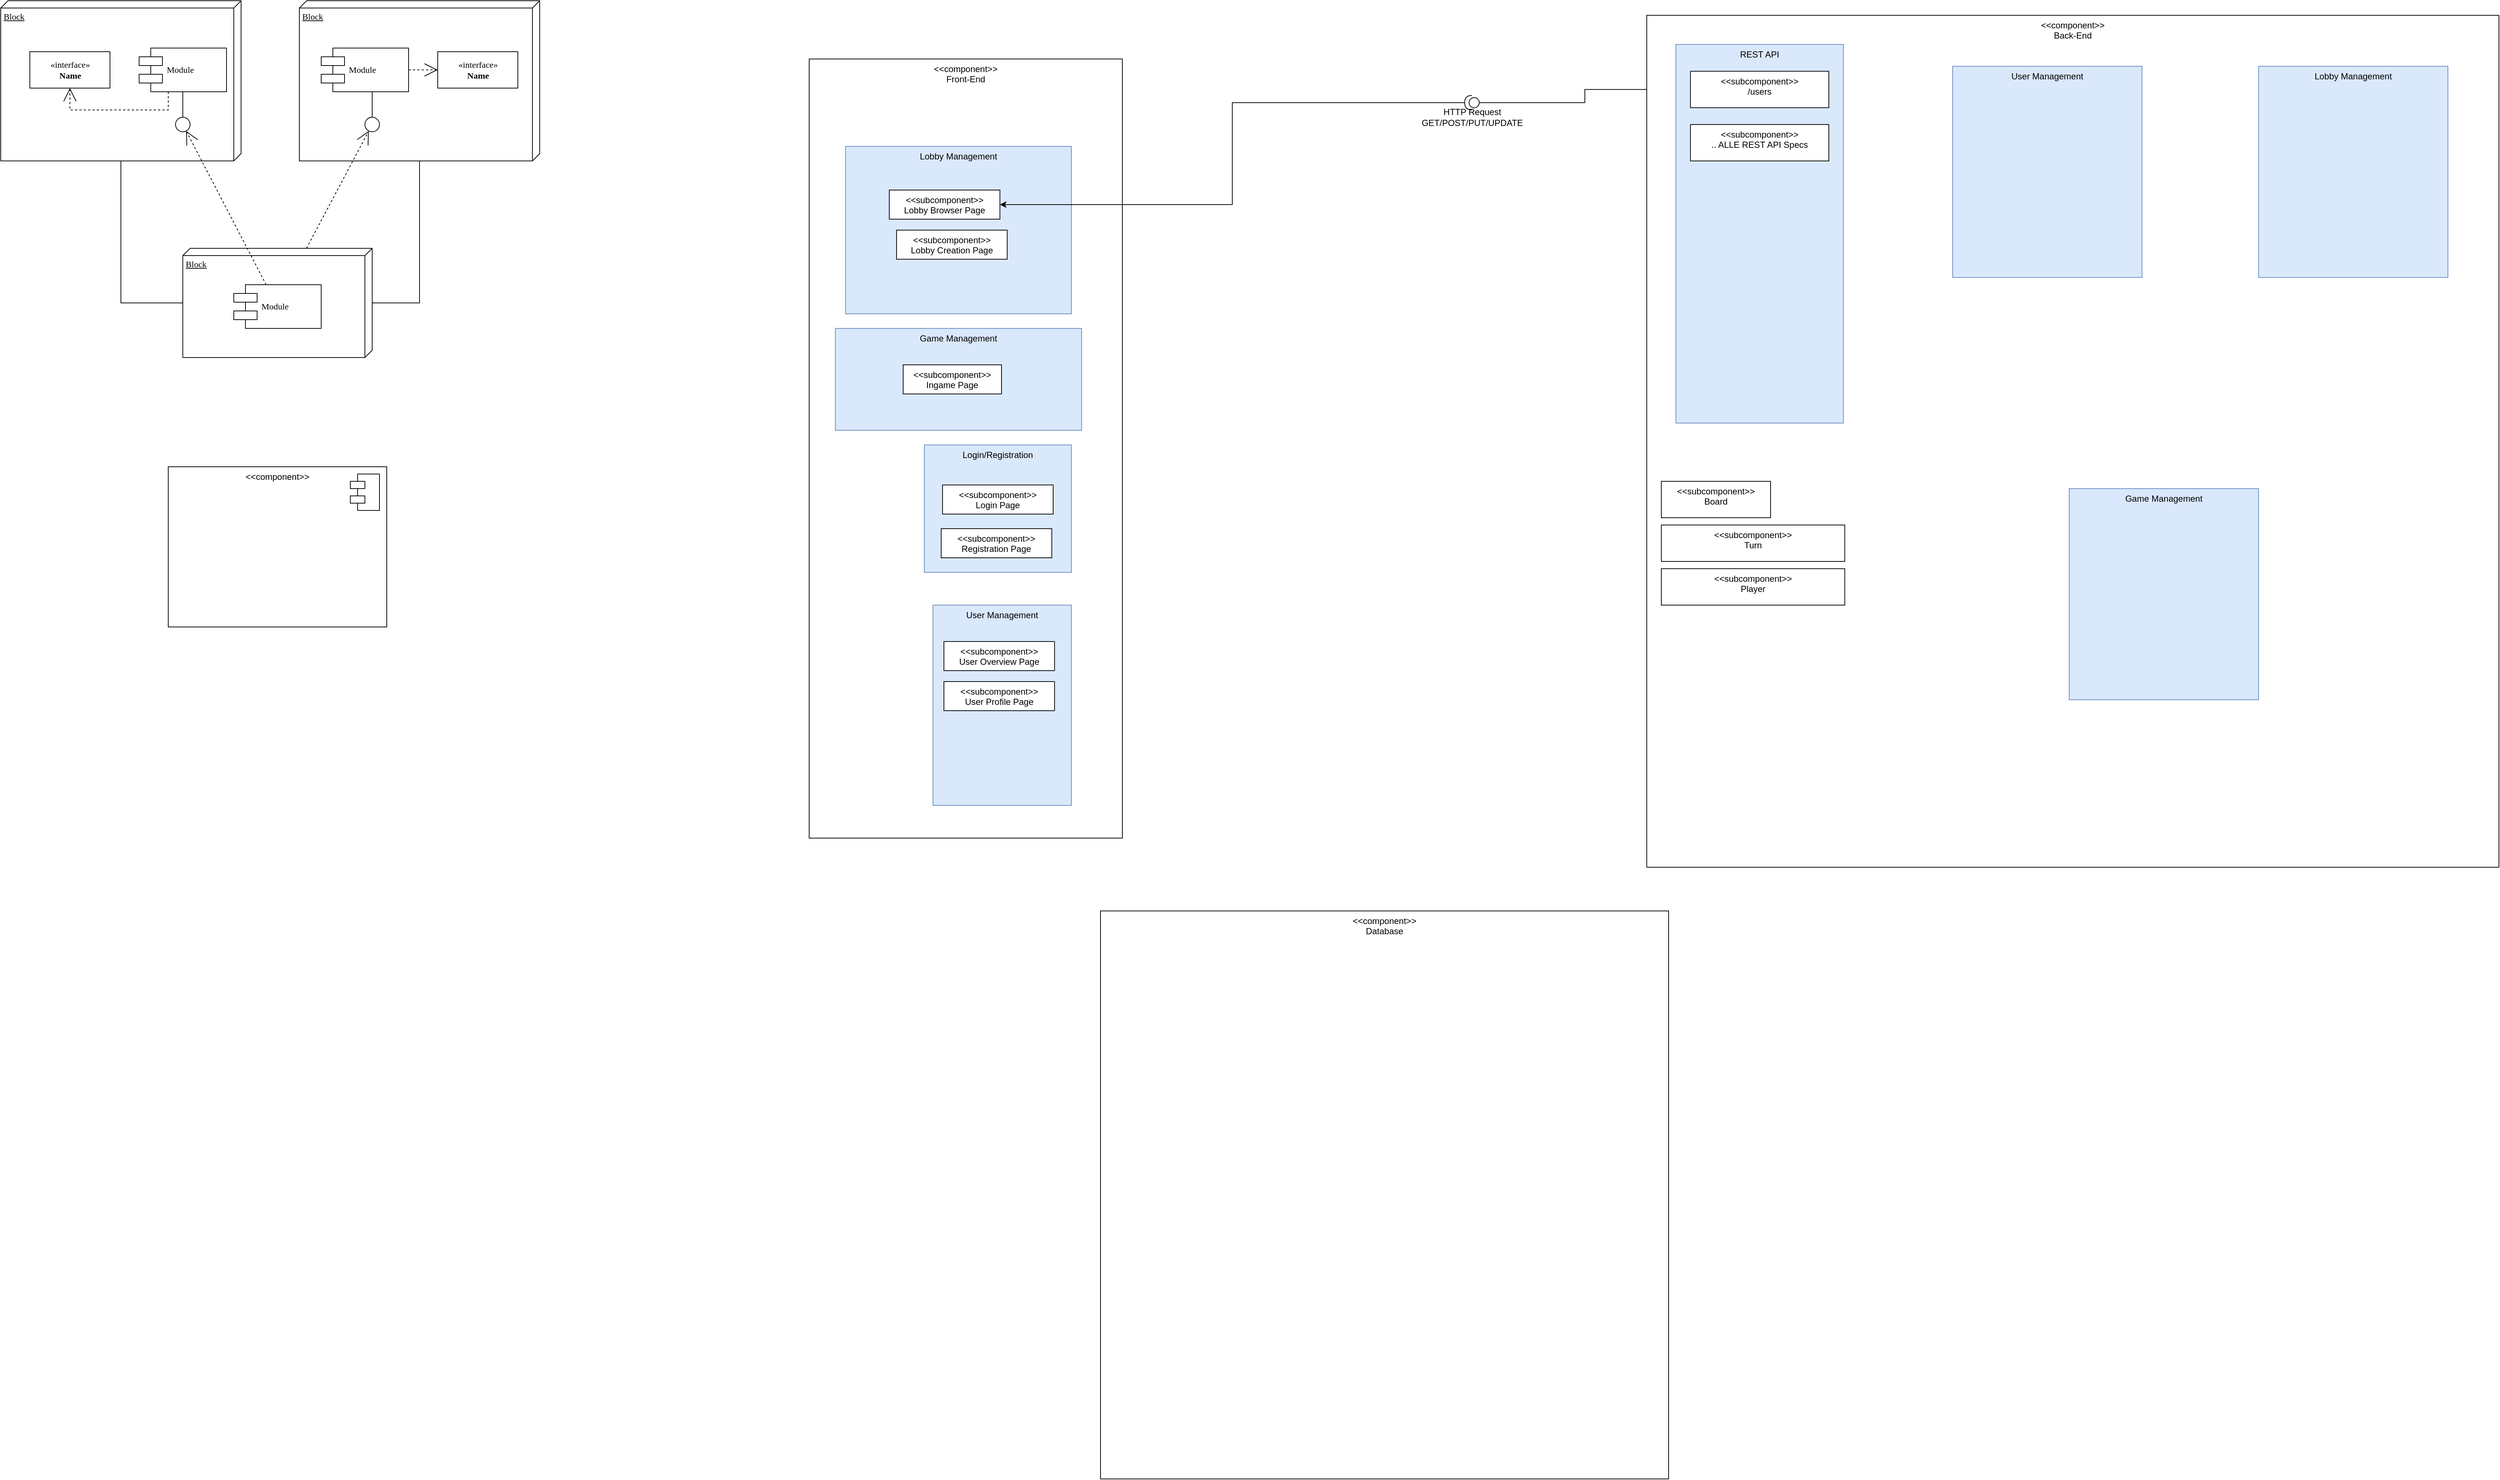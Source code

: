 <mxfile version="21.0.6" type="github">
  <diagram name="Page-1" id="5f0bae14-7c28-e335-631c-24af17079c00">
    <mxGraphModel dx="2403" dy="1288" grid="1" gridSize="10" guides="1" tooltips="1" connect="1" arrows="1" fold="1" page="1" pageScale="1" pageWidth="4681" pageHeight="3300" background="none" math="0" shadow="0">
      <root>
        <mxCell id="0" />
        <mxCell id="1" parent="0" />
        <mxCell id="TfVsFebPphV5wyhmCZcy-19" value="&amp;lt;&amp;lt;component&amp;gt;&amp;gt;&lt;br&gt;Front-End" style="whiteSpace=wrap;html=1;align=center;horizontal=1;verticalAlign=top;" parent="1" vertex="1">
          <mxGeometry x="1230" y="150" width="430" height="1070" as="geometry" />
        </mxCell>
        <mxCell id="39150e848f15840c-1" value="Block" style="verticalAlign=top;align=left;spacingTop=8;spacingLeft=2;spacingRight=12;shape=cube;size=10;direction=south;fontStyle=4;html=1;rounded=0;shadow=0;comic=0;labelBackgroundColor=none;strokeWidth=1;fontFamily=Verdana;fontSize=12" parent="1" vertex="1">
          <mxGeometry x="120" y="70" width="330" height="220" as="geometry" />
        </mxCell>
        <mxCell id="39150e848f15840c-2" value="Block" style="verticalAlign=top;align=left;spacingTop=8;spacingLeft=2;spacingRight=12;shape=cube;size=10;direction=south;fontStyle=4;html=1;rounded=0;shadow=0;comic=0;labelBackgroundColor=none;strokeWidth=1;fontFamily=Verdana;fontSize=12" parent="1" vertex="1">
          <mxGeometry x="530" y="70" width="330" height="220" as="geometry" />
        </mxCell>
        <mxCell id="39150e848f15840c-3" value="Block" style="verticalAlign=top;align=left;spacingTop=8;spacingLeft=2;spacingRight=12;shape=cube;size=10;direction=south;fontStyle=4;html=1;rounded=0;shadow=0;comic=0;labelBackgroundColor=none;strokeWidth=1;fontFamily=Verdana;fontSize=12" parent="1" vertex="1">
          <mxGeometry x="370" y="410" width="260" height="150" as="geometry" />
        </mxCell>
        <mxCell id="39150e848f15840c-4" value="&amp;laquo;interface&amp;raquo;&lt;br&gt;&lt;b&gt;Name&lt;/b&gt;" style="html=1;rounded=0;shadow=0;comic=0;labelBackgroundColor=none;strokeWidth=1;fontFamily=Verdana;fontSize=12;align=center;" parent="1" vertex="1">
          <mxGeometry x="160" y="140" width="110" height="50" as="geometry" />
        </mxCell>
        <mxCell id="39150e848f15840c-5" value="Module" style="shape=component;align=left;spacingLeft=36;rounded=0;shadow=0;comic=0;labelBackgroundColor=none;strokeWidth=1;fontFamily=Verdana;fontSize=12;html=1;" parent="1" vertex="1">
          <mxGeometry x="310" y="135" width="120" height="60" as="geometry" />
        </mxCell>
        <mxCell id="39150e848f15840c-6" value="" style="ellipse;whiteSpace=wrap;html=1;rounded=0;shadow=0;comic=0;labelBackgroundColor=none;strokeWidth=1;fontFamily=Verdana;fontSize=12;align=center;" parent="1" vertex="1">
          <mxGeometry x="360" y="230" width="20" height="20" as="geometry" />
        </mxCell>
        <mxCell id="39150e848f15840c-7" value="Module" style="shape=component;align=left;spacingLeft=36;rounded=0;shadow=0;comic=0;labelBackgroundColor=none;strokeWidth=1;fontFamily=Verdana;fontSize=12;html=1;" parent="1" vertex="1">
          <mxGeometry x="560" y="135" width="120" height="60" as="geometry" />
        </mxCell>
        <mxCell id="39150e848f15840c-8" value="&amp;laquo;interface&amp;raquo;&lt;br&gt;&lt;b&gt;Name&lt;/b&gt;" style="html=1;rounded=0;shadow=0;comic=0;labelBackgroundColor=none;strokeWidth=1;fontFamily=Verdana;fontSize=12;align=center;" parent="1" vertex="1">
          <mxGeometry x="720" y="140" width="110" height="50" as="geometry" />
        </mxCell>
        <mxCell id="39150e848f15840c-9" value="" style="ellipse;whiteSpace=wrap;html=1;rounded=0;shadow=0;comic=0;labelBackgroundColor=none;strokeWidth=1;fontFamily=Verdana;fontSize=12;align=center;" parent="1" vertex="1">
          <mxGeometry x="620" y="230" width="20" height="20" as="geometry" />
        </mxCell>
        <mxCell id="39150e848f15840c-10" value="Module" style="shape=component;align=left;spacingLeft=36;rounded=0;shadow=0;comic=0;labelBackgroundColor=none;strokeWidth=1;fontFamily=Verdana;fontSize=12;html=1;" parent="1" vertex="1">
          <mxGeometry x="440" y="460" width="120" height="60" as="geometry" />
        </mxCell>
        <mxCell id="39150e848f15840c-11" style="edgeStyle=none;rounded=0;html=1;dashed=1;labelBackgroundColor=none;startArrow=none;startFill=0;startSize=8;endArrow=open;endFill=0;endSize=16;fontFamily=Verdana;fontSize=12;" parent="1" source="39150e848f15840c-10" target="39150e848f15840c-6" edge="1">
          <mxGeometry relative="1" as="geometry" />
        </mxCell>
        <mxCell id="39150e848f15840c-12" style="edgeStyle=none;rounded=0;html=1;dashed=1;labelBackgroundColor=none;startArrow=none;startFill=0;startSize=8;endArrow=open;endFill=0;endSize=16;fontFamily=Verdana;fontSize=12;" parent="1" source="39150e848f15840c-3" target="39150e848f15840c-9" edge="1">
          <mxGeometry relative="1" as="geometry" />
        </mxCell>
        <mxCell id="39150e848f15840c-13" style="edgeStyle=elbowEdgeStyle;rounded=0;html=1;labelBackgroundColor=none;startArrow=none;startFill=0;startSize=8;endArrow=none;endFill=0;endSize=16;fontFamily=Verdana;fontSize=12;" parent="1" source="39150e848f15840c-9" target="39150e848f15840c-7" edge="1">
          <mxGeometry relative="1" as="geometry" />
        </mxCell>
        <mxCell id="39150e848f15840c-14" style="edgeStyle=elbowEdgeStyle;rounded=0;html=1;labelBackgroundColor=none;startArrow=none;startFill=0;startSize=8;endArrow=none;endFill=0;endSize=16;fontFamily=Verdana;fontSize=12;" parent="1" source="39150e848f15840c-6" target="39150e848f15840c-5" edge="1">
          <mxGeometry relative="1" as="geometry" />
        </mxCell>
        <mxCell id="39150e848f15840c-15" style="edgeStyle=orthogonalEdgeStyle;rounded=0;html=1;labelBackgroundColor=none;startArrow=none;startFill=0;startSize=8;endArrow=open;endFill=0;endSize=16;fontFamily=Verdana;fontSize=12;dashed=1;" parent="1" source="39150e848f15840c-5" target="39150e848f15840c-4" edge="1">
          <mxGeometry relative="1" as="geometry">
            <Array as="points">
              <mxPoint x="350" y="220" />
              <mxPoint x="215" y="220" />
            </Array>
          </mxGeometry>
        </mxCell>
        <mxCell id="39150e848f15840c-16" style="edgeStyle=orthogonalEdgeStyle;rounded=0;html=1;dashed=1;labelBackgroundColor=none;startArrow=none;startFill=0;startSize=8;endArrow=open;endFill=0;endSize=16;fontFamily=Verdana;fontSize=12;" parent="1" source="39150e848f15840c-7" target="39150e848f15840c-8" edge="1">
          <mxGeometry relative="1" as="geometry" />
        </mxCell>
        <mxCell id="39150e848f15840c-17" style="edgeStyle=orthogonalEdgeStyle;rounded=0;html=1;labelBackgroundColor=none;startArrow=none;startFill=0;startSize=8;endArrow=none;endFill=0;endSize=16;fontFamily=Verdana;fontSize=12;" parent="1" source="39150e848f15840c-3" target="39150e848f15840c-2" edge="1">
          <mxGeometry relative="1" as="geometry">
            <Array as="points">
              <mxPoint x="695" y="485" />
            </Array>
          </mxGeometry>
        </mxCell>
        <mxCell id="39150e848f15840c-18" style="edgeStyle=orthogonalEdgeStyle;rounded=0;html=1;labelBackgroundColor=none;startArrow=none;startFill=0;startSize=8;endArrow=none;endFill=0;endSize=16;fontFamily=Verdana;fontSize=12;" parent="1" source="39150e848f15840c-3" target="39150e848f15840c-1" edge="1">
          <mxGeometry relative="1" as="geometry">
            <Array as="points">
              <mxPoint x="285" y="485" />
            </Array>
          </mxGeometry>
        </mxCell>
        <mxCell id="TfVsFebPphV5wyhmCZcy-31" style="edgeStyle=orthogonalEdgeStyle;rounded=0;orthogonalLoop=1;jettySize=auto;html=1;" parent="1" source="TfVsFebPphV5wyhmCZcy-27" target="Gb7XnMSziSP-tkuVYGW9-13" edge="1">
          <mxGeometry relative="1" as="geometry" />
        </mxCell>
        <mxCell id="TfVsFebPphV5wyhmCZcy-27" value="HTTP Request&lt;br&gt;GET/POST/PUT/UPDATE" style="shape=providedRequiredInterface;html=1;verticalLabelPosition=bottom;sketch=0;direction=west;" parent="1" vertex="1">
          <mxGeometry x="2130" y="200" width="20" height="20" as="geometry" />
        </mxCell>
        <mxCell id="TfVsFebPphV5wyhmCZcy-42" value="" style="group" parent="1" vertex="1" connectable="0">
          <mxGeometry x="350" y="710" width="300" height="220" as="geometry" />
        </mxCell>
        <mxCell id="TfVsFebPphV5wyhmCZcy-32" value="&amp;lt;&amp;lt;component&amp;gt;&amp;gt;&lt;br&gt;" style="whiteSpace=wrap;html=1;align=center;verticalAlign=top;imageAspect=0;resizeWidth=1;resizeHeight=1;" parent="TfVsFebPphV5wyhmCZcy-42" vertex="1">
          <mxGeometry width="300" height="220" as="geometry" />
        </mxCell>
        <mxCell id="TfVsFebPphV5wyhmCZcy-33" value="" style="shape=module;align=left;spacingLeft=20;align=center;verticalAlign=top;whiteSpace=wrap;html=1;movable=1;resizable=1;rotatable=1;deletable=1;editable=1;locked=0;connectable=1;" parent="TfVsFebPphV5wyhmCZcy-42" vertex="1">
          <mxGeometry x="250" y="10" width="40" height="50" as="geometry" />
        </mxCell>
        <mxCell id="TfVsFebPphV5wyhmCZcy-34" value="Login/Registration" style="whiteSpace=wrap;html=1;align=center;verticalAlign=top;imageAspect=0;resizeWidth=1;resizeHeight=1;fillColor=#dae8fc;strokeColor=#6c8ebf;" parent="1" vertex="1">
          <mxGeometry x="1388.12" y="680" width="201.88" height="175" as="geometry" />
        </mxCell>
        <mxCell id="TfVsFebPphV5wyhmCZcy-37" value="User Management" style="whiteSpace=wrap;html=1;align=center;verticalAlign=top;imageAspect=0;resizeWidth=1;resizeHeight=1;fillColor=#dae8fc;strokeColor=#6c8ebf;" parent="1" vertex="1">
          <mxGeometry x="1400" y="900" width="190" height="275" as="geometry" />
        </mxCell>
        <mxCell id="TfVsFebPphV5wyhmCZcy-36" value="&amp;lt;&amp;lt;subcomponent&amp;gt;&amp;gt;&lt;br&gt;User Overview Page" style="whiteSpace=wrap;html=1;align=center;verticalAlign=top;imageAspect=0;resizeWidth=1;resizeHeight=1;" parent="1" vertex="1">
          <mxGeometry x="1415" y="950" width="151.88" height="40" as="geometry" />
        </mxCell>
        <mxCell id="TfVsFebPphV5wyhmCZcy-45" value="Lobby Management" style="whiteSpace=wrap;html=1;align=center;verticalAlign=top;imageAspect=0;resizeWidth=1;resizeHeight=1;fillColor=#dae8fc;strokeColor=#6c8ebf;" parent="1" vertex="1">
          <mxGeometry x="1280" y="270" width="310" height="230" as="geometry" />
        </mxCell>
        <mxCell id="Gb7XnMSziSP-tkuVYGW9-1" value="Game Management" style="whiteSpace=wrap;html=1;align=center;verticalAlign=top;imageAspect=0;resizeWidth=1;resizeHeight=1;fillColor=#dae8fc;strokeColor=#6c8ebf;" vertex="1" parent="1">
          <mxGeometry x="1265.94" y="520" width="338.12" height="140" as="geometry" />
        </mxCell>
        <mxCell id="Gb7XnMSziSP-tkuVYGW9-5" value="&amp;lt;&amp;lt;subcomponent&amp;gt;&amp;gt;&lt;br&gt;Lobby Browser Page" style="whiteSpace=wrap;html=1;align=center;verticalAlign=top;imageAspect=0;resizeWidth=1;resizeHeight=1;" vertex="1" parent="1">
          <mxGeometry x="1340" y="330" width="151.88" height="40" as="geometry" />
        </mxCell>
        <mxCell id="Gb7XnMSziSP-tkuVYGW9-6" value="&amp;lt;&amp;lt;subcomponent&amp;gt;&amp;gt;&lt;br&gt;Login Page" style="whiteSpace=wrap;html=1;align=center;verticalAlign=top;imageAspect=0;resizeWidth=1;resizeHeight=1;" vertex="1" parent="1">
          <mxGeometry x="1413.12" y="735" width="151.88" height="40" as="geometry" />
        </mxCell>
        <mxCell id="Gb7XnMSziSP-tkuVYGW9-7" value="&amp;lt;&amp;lt;subcomponent&amp;gt;&amp;gt;&lt;br&gt;Registration Page" style="whiteSpace=wrap;html=1;align=center;verticalAlign=top;imageAspect=0;resizeWidth=1;resizeHeight=1;" vertex="1" parent="1">
          <mxGeometry x="1411.24" y="795" width="151.88" height="40" as="geometry" />
        </mxCell>
        <mxCell id="Gb7XnMSziSP-tkuVYGW9-8" value="&amp;lt;&amp;lt;subcomponent&amp;gt;&amp;gt;&lt;br&gt;User Profile Page" style="whiteSpace=wrap;html=1;align=center;verticalAlign=top;imageAspect=0;resizeWidth=1;resizeHeight=1;" vertex="1" parent="1">
          <mxGeometry x="1415" y="1005" width="151.88" height="40" as="geometry" />
        </mxCell>
        <mxCell id="Gb7XnMSziSP-tkuVYGW9-9" value="&amp;lt;&amp;lt;subcomponent&amp;gt;&amp;gt;&lt;br&gt;Lobby Creation Page" style="whiteSpace=wrap;html=1;align=center;verticalAlign=top;imageAspect=0;resizeWidth=1;resizeHeight=1;" vertex="1" parent="1">
          <mxGeometry x="1350" y="385" width="151.88" height="40" as="geometry" />
        </mxCell>
        <mxCell id="Gb7XnMSziSP-tkuVYGW9-10" value="&amp;lt;&amp;lt;subcomponent&amp;gt;&amp;gt;&lt;br&gt;Ingame Page" style="whiteSpace=wrap;html=1;align=center;verticalAlign=top;imageAspect=0;resizeWidth=1;resizeHeight=1;" vertex="1" parent="1">
          <mxGeometry x="1359.06" y="570" width="135" height="40" as="geometry" />
        </mxCell>
        <mxCell id="TfVsFebPphV5wyhmCZcy-28" style="edgeStyle=orthogonalEdgeStyle;rounded=0;orthogonalLoop=1;jettySize=auto;html=1;entryX=1;entryY=0.5;entryDx=0;entryDy=0;" parent="1" source="TfVsFebPphV5wyhmCZcy-27" target="Gb7XnMSziSP-tkuVYGW9-5" edge="1">
          <mxGeometry relative="1" as="geometry">
            <mxPoint x="1910" y="375" as="targetPoint" />
          </mxGeometry>
        </mxCell>
        <mxCell id="TfVsFebPphV5wyhmCZcy-23" value="&amp;lt;&amp;lt;component&amp;gt;&amp;gt;&lt;br&gt;Back-End" style="whiteSpace=wrap;html=1;align=center;verticalAlign=top;" parent="1" vertex="1">
          <mxGeometry x="2380" y="90" width="1170" height="1170" as="geometry" />
        </mxCell>
        <mxCell id="Gb7XnMSziSP-tkuVYGW9-2" value="&amp;lt;&amp;lt;subcomponent&amp;gt;&amp;gt;&lt;br&gt;Board" style="whiteSpace=wrap;html=1;align=center;verticalAlign=top;imageAspect=0;resizeWidth=1;resizeHeight=1;" vertex="1" parent="1">
          <mxGeometry x="2400" y="730" width="150" height="50" as="geometry" />
        </mxCell>
        <mxCell id="Gb7XnMSziSP-tkuVYGW9-3" value="&amp;lt;&amp;lt;subcomponent&amp;gt;&amp;gt;&lt;br&gt;Turn" style="whiteSpace=wrap;html=1;align=center;verticalAlign=top;imageAspect=0;resizeWidth=1;resizeHeight=1;" vertex="1" parent="1">
          <mxGeometry x="2400" y="790" width="251.88" height="50" as="geometry" />
        </mxCell>
        <mxCell id="Gb7XnMSziSP-tkuVYGW9-4" value="&amp;lt;&amp;lt;subcomponent&amp;gt;&amp;gt;&lt;br&gt;Player" style="whiteSpace=wrap;html=1;align=center;verticalAlign=top;imageAspect=0;resizeWidth=1;resizeHeight=1;" vertex="1" parent="1">
          <mxGeometry x="2400" y="850" width="251.88" height="50" as="geometry" />
        </mxCell>
        <mxCell id="Gb7XnMSziSP-tkuVYGW9-11" value="REST API" style="whiteSpace=wrap;html=1;align=center;verticalAlign=top;imageAspect=0;resizeWidth=1;resizeHeight=1;fillColor=#dae8fc;strokeColor=#6c8ebf;" vertex="1" parent="1">
          <mxGeometry x="2420" y="130" width="230" height="520" as="geometry" />
        </mxCell>
        <mxCell id="TfVsFebPphV5wyhmCZcy-25" value="&amp;lt;&amp;lt;component&amp;gt;&amp;gt;&lt;br&gt;Database" style="whiteSpace=wrap;html=1;aspect=fixed;align=center;verticalAlign=top;" parent="1" vertex="1">
          <mxGeometry x="1630" y="1320" width="780" height="780" as="geometry" />
        </mxCell>
        <mxCell id="Gb7XnMSziSP-tkuVYGW9-13" value="&amp;lt;&amp;lt;subcomponent&amp;gt;&amp;gt;&lt;br&gt;/users" style="whiteSpace=wrap;html=1;align=center;verticalAlign=top;imageAspect=0;resizeWidth=1;resizeHeight=1;" vertex="1" parent="1">
          <mxGeometry x="2440" y="166.87" width="190" height="50" as="geometry" />
        </mxCell>
        <mxCell id="Gb7XnMSziSP-tkuVYGW9-14" value="&amp;lt;&amp;lt;subcomponent&amp;gt;&amp;gt;&lt;br&gt;.. ALLE REST API Specs" style="whiteSpace=wrap;html=1;align=center;verticalAlign=top;imageAspect=0;resizeWidth=1;resizeHeight=1;" vertex="1" parent="1">
          <mxGeometry x="2440" y="240" width="190" height="50" as="geometry" />
        </mxCell>
        <mxCell id="Gb7XnMSziSP-tkuVYGW9-17" value="Game Management" style="whiteSpace=wrap;html=1;align=center;verticalAlign=top;imageAspect=0;resizeWidth=1;resizeHeight=1;fillColor=#dae8fc;strokeColor=#6c8ebf;" vertex="1" parent="1">
          <mxGeometry x="2960" y="740" width="260" height="290" as="geometry" />
        </mxCell>
        <mxCell id="Gb7XnMSziSP-tkuVYGW9-18" value="Lobby Management" style="whiteSpace=wrap;html=1;align=center;verticalAlign=top;imageAspect=0;resizeWidth=1;resizeHeight=1;fillColor=#dae8fc;strokeColor=#6c8ebf;" vertex="1" parent="1">
          <mxGeometry x="3220" y="160" width="260" height="290" as="geometry" />
        </mxCell>
        <mxCell id="Gb7XnMSziSP-tkuVYGW9-19" value="User Management" style="whiteSpace=wrap;html=1;align=center;verticalAlign=top;imageAspect=0;resizeWidth=1;resizeHeight=1;fillColor=#dae8fc;strokeColor=#6c8ebf;" vertex="1" parent="1">
          <mxGeometry x="2800" y="160" width="260" height="290" as="geometry" />
        </mxCell>
      </root>
    </mxGraphModel>
  </diagram>
</mxfile>
